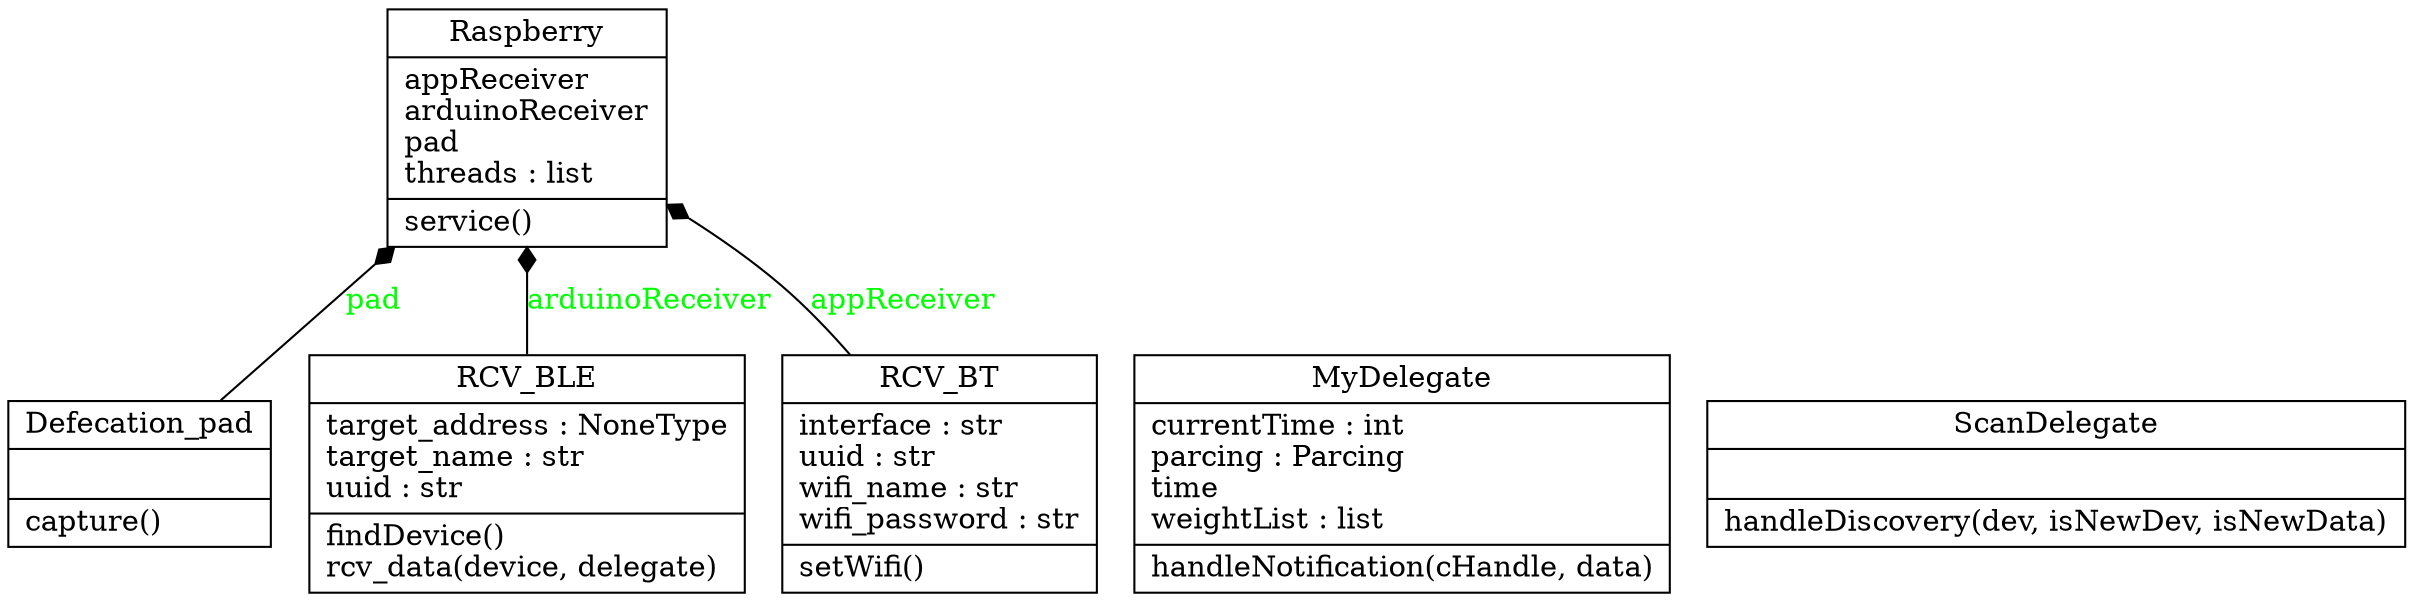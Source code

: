 digraph "classes" {
charset="utf-8"
rankdir=BT
"0" [label="{Defecation_pad|\l|capture()\l}", shape="record"];
"1" [label="{MyDelegate|currentTime : int\lparcing : Parcing\ltime\lweightList : list\l|handleNotification(cHandle, data)\l}", shape="record"];
"2" [label="{RCV_BLE|target_address : NoneType\ltarget_name : str\luuid : str\l|findDevice()\lrcv_data(device, delegate)\l}", shape="record"];
"3" [label="{RCV_BT|interface : str\luuid : str\lwifi_name : str\lwifi_password : str\l|setWifi()\l}", shape="record"];
"4" [label="{Raspberry|appReceiver\larduinoReceiver\lpad\lthreads : list\l|service()\l}", shape="record"];
"5" [label="{ScanDelegate|\l|handleDiscovery(dev, isNewDev, isNewData)\l}", shape="record"];
"0" -> "4" [arrowhead="diamond", arrowtail="none", fontcolor="green", label="pad", style="solid"];
"2" -> "4" [arrowhead="diamond", arrowtail="none", fontcolor="green", label="arduinoReceiver", style="solid"];
"3" -> "4" [arrowhead="diamond", arrowtail="none", fontcolor="green", label="appReceiver", style="solid"];
}
